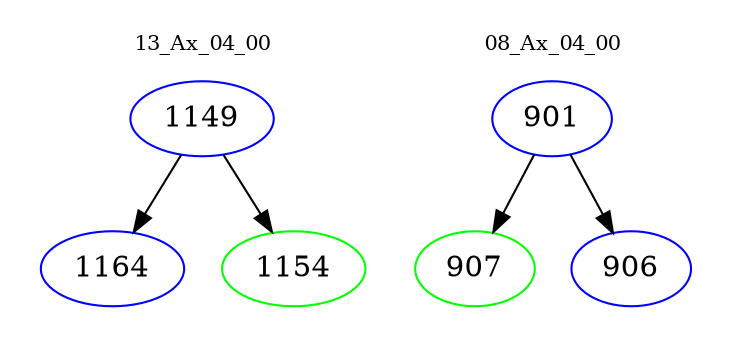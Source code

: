 digraph{
subgraph cluster_0 {
color = white
label = "13_Ax_04_00";
fontsize=10;
T0_1149 [label="1149", color="blue"]
T0_1149 -> T0_1164 [color="black"]
T0_1164 [label="1164", color="blue"]
T0_1149 -> T0_1154 [color="black"]
T0_1154 [label="1154", color="green"]
}
subgraph cluster_1 {
color = white
label = "08_Ax_04_00";
fontsize=10;
T1_901 [label="901", color="blue"]
T1_901 -> T1_907 [color="black"]
T1_907 [label="907", color="green"]
T1_901 -> T1_906 [color="black"]
T1_906 [label="906", color="blue"]
}
}
